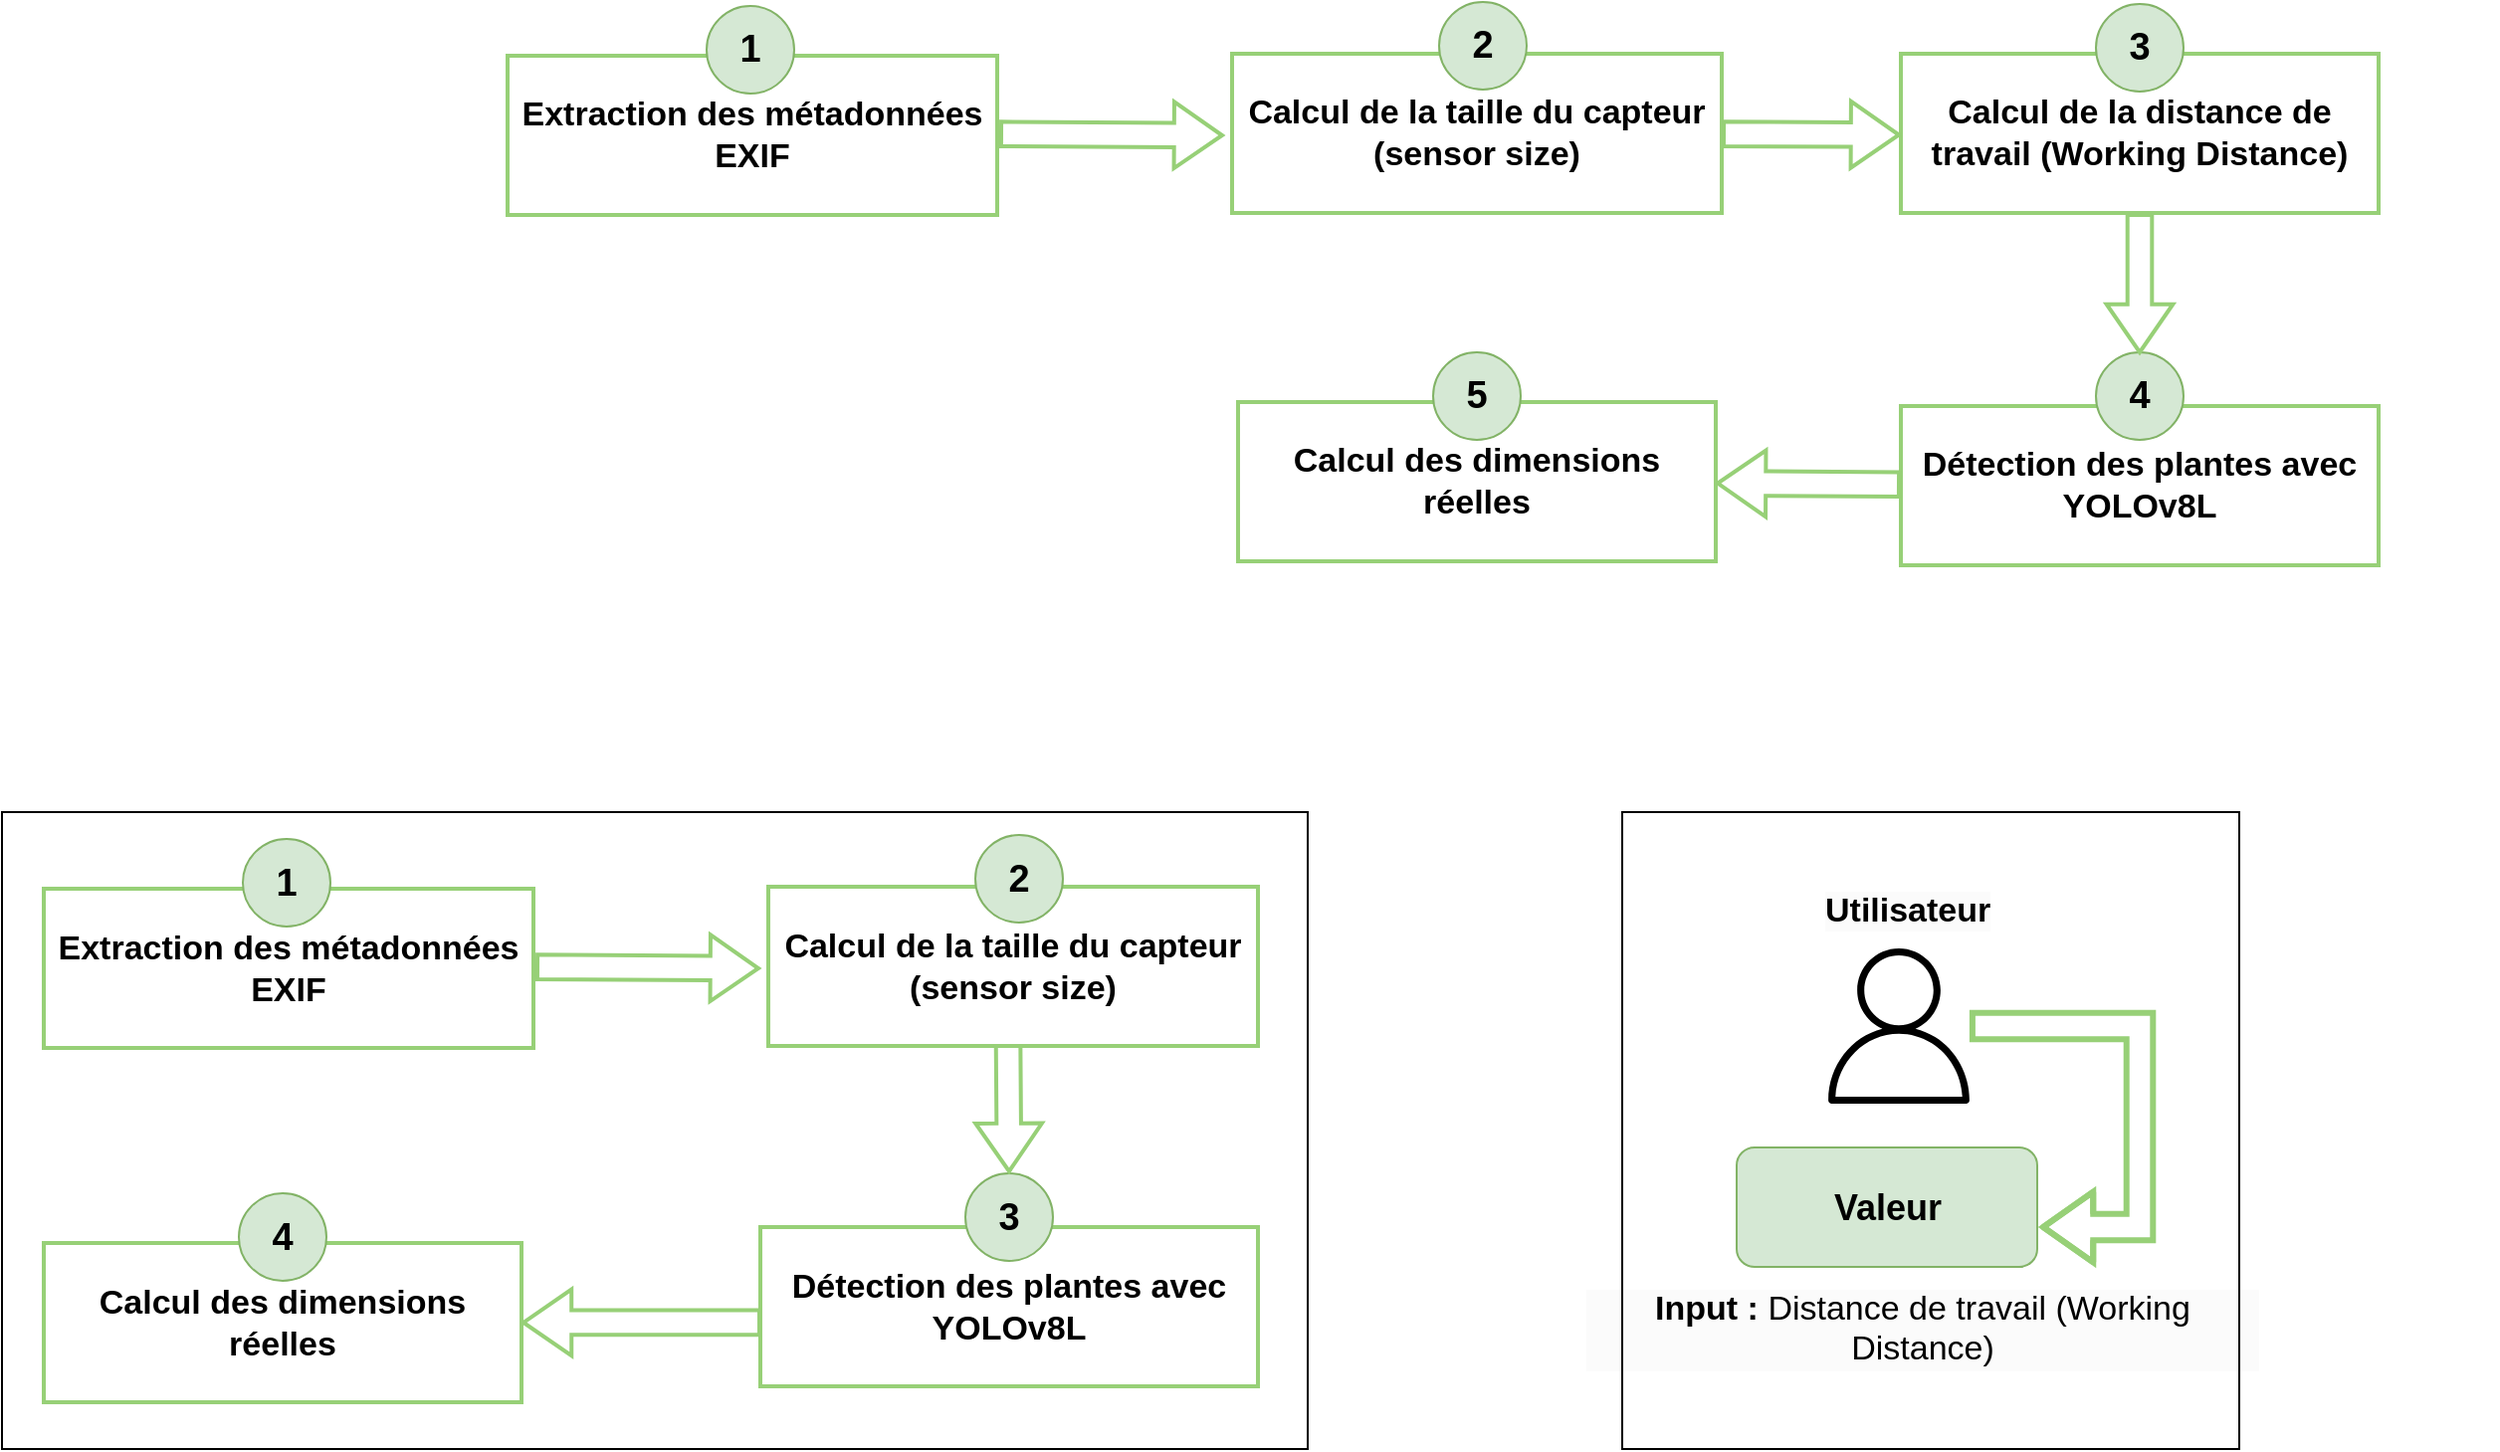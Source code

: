 <mxfile version="24.7.16">
  <diagram name="Page-1" id="AQaF876wp-JOgFHgPSV5">
    <mxGraphModel dx="2736" dy="964" grid="1" gridSize="10" guides="1" tooltips="1" connect="1" arrows="1" fold="1" page="1" pageScale="1" pageWidth="827" pageHeight="1169" math="0" shadow="0">
      <root>
        <mxCell id="0" />
        <mxCell id="1" parent="0" />
        <mxCell id="ulAnbBK6Fc82D0atliAh-1" value="&lt;p&gt;&lt;span style=&quot;font-size: 17px;&quot;&gt;&lt;b&gt;Extraction des métadonnées EXIF&lt;/b&gt;&lt;/span&gt;&lt;br&gt;&lt;/p&gt;" style="rounded=0;whiteSpace=wrap;html=1;strokeColor=#97D077;strokeWidth=2;" parent="1" vertex="1">
          <mxGeometry x="-70" y="290" width="246" height="80" as="geometry" />
        </mxCell>
        <mxCell id="ulAnbBK6Fc82D0atliAh-3" value="&lt;p&gt;&lt;span style=&quot;font-size: 17px;&quot;&gt;&lt;b&gt;Calcul de la taille du capteur (sensor size)&lt;/b&gt;&lt;/span&gt;&lt;br&gt;&lt;/p&gt;" style="rounded=0;whiteSpace=wrap;html=1;strokeColor=#97D077;strokeWidth=2;" parent="1" vertex="1">
          <mxGeometry x="294" y="289" width="246" height="80" as="geometry" />
        </mxCell>
        <mxCell id="ulAnbBK6Fc82D0atliAh-4" value="&lt;p&gt;&lt;/p&gt;&lt;ul style=&quot;forced-color-adjust: none; color: rgb(0, 0, 0); font-family: Helvetica; font-size: 12px; font-style: normal; font-variant-ligatures: normal; font-variant-caps: normal; font-weight: 400; letter-spacing: normal; orphans: 2; text-align: left; text-indent: 0px; text-transform: none; widows: 2; word-spacing: 0px; -webkit-text-stroke-width: 0px; white-space: normal; background-color: rgb(251, 251, 251); text-decoration-thickness: initial; text-decoration-style: initial; text-decoration-color: initial;&quot;&gt;&lt;/ul&gt;&lt;p&gt;&lt;/p&gt;&lt;p style=&quot;forced-color-adjust: none; color: rgb(0, 0, 0); font-family: Helvetica; font-size: 12px; font-style: normal; font-variant-ligatures: normal; font-variant-caps: normal; font-weight: 400; letter-spacing: normal; orphans: 2; text-indent: 0px; text-transform: none; widows: 2; word-spacing: 0px; -webkit-text-stroke-width: 0px; white-space: normal; background-color: rgb(251, 251, 251); text-decoration-thickness: initial; text-decoration-style: initial; text-decoration-color: initial;&quot;&gt;&lt;/p&gt;&lt;p&gt;&lt;/p&gt;&lt;p&gt;&lt;/p&gt;&lt;h3&gt;&lt;span style=&quot;font-size: 17px;&quot;&gt;Calcul de la distance de travail (Working Distance)&lt;/span&gt;&lt;br&gt;&lt;/h3&gt;" style="rounded=0;whiteSpace=wrap;html=1;strokeColor=#97D077;strokeWidth=2;" parent="1" vertex="1">
          <mxGeometry x="630" y="289" width="240" height="80" as="geometry" />
        </mxCell>
        <mxCell id="ulAnbBK6Fc82D0atliAh-12" value="&lt;font style=&quot;font-size: 19px;&quot;&gt;1&lt;/font&gt;" style="ellipse;whiteSpace=wrap;html=1;aspect=fixed;rotation=0;strokeColor=#82b366;gradientDirection=east;fillColor=#d5e8d4;rounded=0;pointerEvents=0;fontFamily=Helvetica;fontSize=16;spacingTop=4;spacingBottom=4;spacingLeft=4;spacingRight=4;points=[];fontStyle=1" parent="1" vertex="1">
          <mxGeometry x="30" y="265" width="44" height="44" as="geometry" />
        </mxCell>
        <mxCell id="ulAnbBK6Fc82D0atliAh-18" value="" style="shape=flexArrow;endArrow=classic;html=1;rounded=0;exitX=1;exitY=0.5;exitDx=0;exitDy=0;entryX=0;entryY=0.5;entryDx=0;entryDy=0;width=11.304;endSize=7.374;endWidth=19.055;strokeColor=#97D077;strokeWidth=2;" parent="1" edge="1">
          <mxGeometry width="50" height="50" relative="1" as="geometry">
            <mxPoint x="540" y="329.33" as="sourcePoint" />
            <mxPoint x="630" y="329.76" as="targetPoint" />
          </mxGeometry>
        </mxCell>
        <mxCell id="ulAnbBK6Fc82D0atliAh-20" value="" style="shape=flexArrow;endArrow=classic;html=1;rounded=0;exitX=1;exitY=0.5;exitDx=0;exitDy=0;width=11.304;endSize=7.374;endWidth=19.055;strokeColor=#97D077;strokeWidth=2;" parent="1" edge="1">
          <mxGeometry width="50" height="50" relative="1" as="geometry">
            <mxPoint x="177" y="329.33" as="sourcePoint" />
            <mxPoint x="290" y="330" as="targetPoint" />
          </mxGeometry>
        </mxCell>
        <mxCell id="7RIEwavFh2bJUpLPWVV9-1" value="&lt;p&gt;&lt;/p&gt;&lt;ul style=&quot;forced-color-adjust: none; color: rgb(0, 0, 0); font-family: Helvetica; font-size: 12px; font-style: normal; font-variant-ligatures: normal; font-variant-caps: normal; font-weight: 400; letter-spacing: normal; orphans: 2; text-align: left; text-indent: 0px; text-transform: none; widows: 2; word-spacing: 0px; -webkit-text-stroke-width: 0px; white-space: normal; background-color: rgb(251, 251, 251); text-decoration-thickness: initial; text-decoration-style: initial; text-decoration-color: initial;&quot;&gt;&lt;/ul&gt;&lt;p&gt;&lt;/p&gt;&lt;p style=&quot;forced-color-adjust: none; color: rgb(0, 0, 0); font-family: Helvetica; font-size: 12px; font-style: normal; font-variant-ligatures: normal; font-variant-caps: normal; font-weight: 400; letter-spacing: normal; orphans: 2; text-indent: 0px; text-transform: none; widows: 2; word-spacing: 0px; -webkit-text-stroke-width: 0px; white-space: normal; background-color: rgb(251, 251, 251); text-decoration-thickness: initial; text-decoration-style: initial; text-decoration-color: initial;&quot;&gt;&lt;/p&gt;&lt;p&gt;&lt;/p&gt;&lt;p&gt;&lt;/p&gt;&lt;h3&gt;&lt;span style=&quot;font-size: 17px;&quot;&gt;Détection des plantes avec YOLOv8L&lt;/span&gt;&lt;br&gt;&lt;/h3&gt;" style="rounded=0;whiteSpace=wrap;html=1;strokeColor=#97D077;strokeWidth=2;" vertex="1" parent="1">
          <mxGeometry x="630" y="466" width="240" height="80" as="geometry" />
        </mxCell>
        <mxCell id="7RIEwavFh2bJUpLPWVV9-8" value="&lt;p&gt;&lt;/p&gt;&lt;ul style=&quot;forced-color-adjust: none; color: rgb(0, 0, 0); font-family: Helvetica; font-size: 12px; font-style: normal; font-variant-ligatures: normal; font-variant-caps: normal; font-weight: 400; letter-spacing: normal; orphans: 2; text-align: left; text-indent: 0px; text-transform: none; widows: 2; word-spacing: 0px; -webkit-text-stroke-width: 0px; white-space: normal; background-color: rgb(251, 251, 251); text-decoration-thickness: initial; text-decoration-style: initial; text-decoration-color: initial;&quot;&gt;&lt;/ul&gt;&lt;p&gt;&lt;/p&gt;&lt;p style=&quot;forced-color-adjust: none; color: rgb(0, 0, 0); font-family: Helvetica; font-size: 12px; font-style: normal; font-variant-ligatures: normal; font-variant-caps: normal; font-weight: 400; letter-spacing: normal; orphans: 2; text-indent: 0px; text-transform: none; widows: 2; word-spacing: 0px; -webkit-text-stroke-width: 0px; white-space: normal; background-color: rgb(251, 251, 251); text-decoration-thickness: initial; text-decoration-style: initial; text-decoration-color: initial;&quot;&gt;&lt;/p&gt;&lt;p&gt;&lt;/p&gt;&lt;p&gt;&lt;/p&gt;&lt;h3&gt;&lt;span style=&quot;font-size: 17px;&quot;&gt;Calcul des dimensions réelles&lt;/span&gt;&lt;br&gt;&lt;/h3&gt;" style="rounded=0;whiteSpace=wrap;html=1;strokeColor=#97D077;strokeWidth=2;" vertex="1" parent="1">
          <mxGeometry x="297" y="464" width="240" height="80" as="geometry" />
        </mxCell>
        <mxCell id="7RIEwavFh2bJUpLPWVV9-11" value="&lt;font style=&quot;font-size: 19px;&quot;&gt;2&lt;/font&gt;" style="ellipse;whiteSpace=wrap;html=1;aspect=fixed;rotation=0;strokeColor=#82b366;gradientDirection=east;fillColor=#d5e8d4;rounded=0;pointerEvents=0;fontFamily=Helvetica;fontSize=16;spacingTop=4;spacingBottom=4;spacingLeft=4;spacingRight=4;points=[];fontStyle=1" vertex="1" parent="1">
          <mxGeometry x="398" y="263" width="44" height="44" as="geometry" />
        </mxCell>
        <mxCell id="7RIEwavFh2bJUpLPWVV9-12" value="&lt;font style=&quot;font-size: 19px;&quot;&gt;3&lt;/font&gt;" style="ellipse;whiteSpace=wrap;html=1;aspect=fixed;rotation=0;strokeColor=#82b366;gradientDirection=east;fillColor=#d5e8d4;rounded=0;pointerEvents=0;fontFamily=Helvetica;fontSize=16;spacingTop=4;spacingBottom=4;spacingLeft=4;spacingRight=4;points=[];fontStyle=1" vertex="1" parent="1">
          <mxGeometry x="728" y="264" width="44" height="44" as="geometry" />
        </mxCell>
        <mxCell id="7RIEwavFh2bJUpLPWVV9-13" value="&lt;font style=&quot;font-size: 19px;&quot;&gt;4&lt;/font&gt;" style="ellipse;whiteSpace=wrap;html=1;aspect=fixed;rotation=0;strokeColor=#82b366;gradientDirection=east;fillColor=#d5e8d4;rounded=0;pointerEvents=0;fontFamily=Helvetica;fontSize=16;spacingTop=4;spacingBottom=4;spacingLeft=4;spacingRight=4;points=[];fontStyle=1" vertex="1" parent="1">
          <mxGeometry x="728" y="439" width="44" height="44" as="geometry" />
        </mxCell>
        <mxCell id="7RIEwavFh2bJUpLPWVV9-14" value="&lt;font style=&quot;font-size: 19px;&quot;&gt;5&lt;/font&gt;" style="ellipse;whiteSpace=wrap;html=1;aspect=fixed;rotation=0;strokeColor=#82b366;gradientDirection=east;fillColor=#d5e8d4;rounded=0;pointerEvents=0;fontFamily=Helvetica;fontSize=16;spacingTop=4;spacingBottom=4;spacingLeft=4;spacingRight=4;points=[];fontStyle=1" vertex="1" parent="1">
          <mxGeometry x="395" y="439" width="44" height="44" as="geometry" />
        </mxCell>
        <mxCell id="7RIEwavFh2bJUpLPWVV9-15" value="" style="shape=flexArrow;endArrow=classic;html=1;rounded=0;exitX=0.5;exitY=1;exitDx=0;exitDy=0;width=11.304;endSize=7.374;endWidth=19.055;strokeColor=#97D077;strokeWidth=2;" edge="1" parent="1" source="ulAnbBK6Fc82D0atliAh-4">
          <mxGeometry width="50" height="50" relative="1" as="geometry">
            <mxPoint x="737" y="370.0" as="sourcePoint" />
            <mxPoint x="750" y="440" as="targetPoint" />
          </mxGeometry>
        </mxCell>
        <mxCell id="7RIEwavFh2bJUpLPWVV9-16" value="" style="shape=flexArrow;endArrow=classic;html=1;rounded=0;exitX=1;exitY=0.5;exitDx=0;exitDy=0;width=11.304;endSize=7.374;endWidth=19.055;strokeColor=#97D077;strokeWidth=2;" edge="1" parent="1" target="7RIEwavFh2bJUpLPWVV9-8">
          <mxGeometry width="50" height="50" relative="1" as="geometry">
            <mxPoint x="630" y="505.37" as="sourcePoint" />
            <mxPoint x="540" y="506" as="targetPoint" />
          </mxGeometry>
        </mxCell>
        <mxCell id="7RIEwavFh2bJUpLPWVV9-17" value="&lt;p&gt;&lt;span style=&quot;font-size: 17px;&quot;&gt;&lt;b&gt;Extraction des métadonnées EXIF&lt;/b&gt;&lt;/span&gt;&lt;br&gt;&lt;/p&gt;" style="rounded=0;whiteSpace=wrap;html=1;strokeColor=#97D077;strokeWidth=2;" vertex="1" parent="1">
          <mxGeometry x="-303" y="708.5" width="246" height="80" as="geometry" />
        </mxCell>
        <mxCell id="7RIEwavFh2bJUpLPWVV9-18" value="&lt;p&gt;&lt;span style=&quot;font-size: 17px;&quot;&gt;&lt;b&gt;Calcul de la taille du capteur (sensor size)&lt;/b&gt;&lt;/span&gt;&lt;br&gt;&lt;/p&gt;" style="rounded=0;whiteSpace=wrap;html=1;strokeColor=#97D077;strokeWidth=2;" vertex="1" parent="1">
          <mxGeometry x="61" y="707.5" width="246" height="80" as="geometry" />
        </mxCell>
        <mxCell id="7RIEwavFh2bJUpLPWVV9-20" value="&lt;font style=&quot;font-size: 19px;&quot;&gt;1&lt;/font&gt;" style="ellipse;whiteSpace=wrap;html=1;aspect=fixed;rotation=0;strokeColor=#82b366;gradientDirection=east;fillColor=#d5e8d4;rounded=0;pointerEvents=0;fontFamily=Helvetica;fontSize=16;spacingTop=4;spacingBottom=4;spacingLeft=4;spacingRight=4;points=[];fontStyle=1" vertex="1" parent="1">
          <mxGeometry x="-203" y="683.5" width="44" height="44" as="geometry" />
        </mxCell>
        <mxCell id="7RIEwavFh2bJUpLPWVV9-22" value="" style="shape=flexArrow;endArrow=classic;html=1;rounded=0;exitX=1;exitY=0.5;exitDx=0;exitDy=0;width=11.304;endSize=7.374;endWidth=19.055;strokeColor=#97D077;strokeWidth=2;" edge="1" parent="1">
          <mxGeometry width="50" height="50" relative="1" as="geometry">
            <mxPoint x="-56" y="747.83" as="sourcePoint" />
            <mxPoint x="57" y="748.5" as="targetPoint" />
          </mxGeometry>
        </mxCell>
        <mxCell id="7RIEwavFh2bJUpLPWVV9-23" value="&lt;p&gt;&lt;/p&gt;&lt;ul style=&quot;forced-color-adjust: none; color: rgb(0, 0, 0); font-family: Helvetica; font-size: 12px; font-style: normal; font-variant-ligatures: normal; font-variant-caps: normal; font-weight: 400; letter-spacing: normal; orphans: 2; text-align: left; text-indent: 0px; text-transform: none; widows: 2; word-spacing: 0px; -webkit-text-stroke-width: 0px; white-space: normal; background-color: rgb(251, 251, 251); text-decoration-thickness: initial; text-decoration-style: initial; text-decoration-color: initial;&quot;&gt;&lt;/ul&gt;&lt;p&gt;&lt;/p&gt;&lt;p style=&quot;forced-color-adjust: none; color: rgb(0, 0, 0); font-family: Helvetica; font-size: 12px; font-style: normal; font-variant-ligatures: normal; font-variant-caps: normal; font-weight: 400; letter-spacing: normal; orphans: 2; text-indent: 0px; text-transform: none; widows: 2; word-spacing: 0px; -webkit-text-stroke-width: 0px; white-space: normal; background-color: rgb(251, 251, 251); text-decoration-thickness: initial; text-decoration-style: initial; text-decoration-color: initial;&quot;&gt;&lt;/p&gt;&lt;p&gt;&lt;/p&gt;&lt;p&gt;&lt;/p&gt;&lt;h3&gt;&lt;span style=&quot;font-size: 17px;&quot;&gt;Détection des plantes avec YOLOv8L&lt;/span&gt;&lt;br&gt;&lt;/h3&gt;" style="rounded=0;whiteSpace=wrap;html=1;strokeColor=#97D077;strokeWidth=2;" vertex="1" parent="1">
          <mxGeometry x="57" y="878.5" width="250" height="80" as="geometry" />
        </mxCell>
        <mxCell id="7RIEwavFh2bJUpLPWVV9-24" value="&lt;p&gt;&lt;/p&gt;&lt;ul style=&quot;forced-color-adjust: none; color: rgb(0, 0, 0); font-family: Helvetica; font-size: 12px; font-style: normal; font-variant-ligatures: normal; font-variant-caps: normal; font-weight: 400; letter-spacing: normal; orphans: 2; text-align: left; text-indent: 0px; text-transform: none; widows: 2; word-spacing: 0px; -webkit-text-stroke-width: 0px; white-space: normal; background-color: rgb(251, 251, 251); text-decoration-thickness: initial; text-decoration-style: initial; text-decoration-color: initial;&quot;&gt;&lt;/ul&gt;&lt;p&gt;&lt;/p&gt;&lt;p style=&quot;forced-color-adjust: none; color: rgb(0, 0, 0); font-family: Helvetica; font-size: 12px; font-style: normal; font-variant-ligatures: normal; font-variant-caps: normal; font-weight: 400; letter-spacing: normal; orphans: 2; text-indent: 0px; text-transform: none; widows: 2; word-spacing: 0px; -webkit-text-stroke-width: 0px; white-space: normal; background-color: rgb(251, 251, 251); text-decoration-thickness: initial; text-decoration-style: initial; text-decoration-color: initial;&quot;&gt;&lt;/p&gt;&lt;p&gt;&lt;/p&gt;&lt;p&gt;&lt;/p&gt;&lt;h3&gt;&lt;span style=&quot;font-size: 17px;&quot;&gt;Calcul des dimensions réelles&lt;/span&gt;&lt;br&gt;&lt;/h3&gt;" style="rounded=0;whiteSpace=wrap;html=1;strokeColor=#97D077;strokeWidth=2;" vertex="1" parent="1">
          <mxGeometry x="-303" y="886.5" width="240" height="80" as="geometry" />
        </mxCell>
        <mxCell id="7RIEwavFh2bJUpLPWVV9-25" value="&lt;font style=&quot;font-size: 19px;&quot;&gt;2&lt;/font&gt;" style="ellipse;whiteSpace=wrap;html=1;aspect=fixed;rotation=0;strokeColor=#82b366;gradientDirection=east;fillColor=#d5e8d4;rounded=0;pointerEvents=0;fontFamily=Helvetica;fontSize=16;spacingTop=4;spacingBottom=4;spacingLeft=4;spacingRight=4;points=[];fontStyle=1" vertex="1" parent="1">
          <mxGeometry x="165" y="681.5" width="44" height="44" as="geometry" />
        </mxCell>
        <mxCell id="7RIEwavFh2bJUpLPWVV9-27" value="&lt;font style=&quot;font-size: 19px;&quot;&gt;3&lt;/font&gt;" style="ellipse;whiteSpace=wrap;html=1;aspect=fixed;rotation=0;strokeColor=#82b366;gradientDirection=east;fillColor=#d5e8d4;rounded=0;pointerEvents=0;fontFamily=Helvetica;fontSize=16;spacingTop=4;spacingBottom=4;spacingLeft=4;spacingRight=4;points=[];fontStyle=1" vertex="1" parent="1">
          <mxGeometry x="160" y="851.5" width="44" height="44" as="geometry" />
        </mxCell>
        <mxCell id="7RIEwavFh2bJUpLPWVV9-28" value="&lt;font style=&quot;font-size: 19px;&quot;&gt;4&lt;/font&gt;" style="ellipse;whiteSpace=wrap;html=1;aspect=fixed;rotation=0;strokeColor=#82b366;gradientDirection=east;fillColor=#d5e8d4;rounded=0;pointerEvents=0;fontFamily=Helvetica;fontSize=16;spacingTop=4;spacingBottom=4;spacingLeft=4;spacingRight=4;points=[];fontStyle=1" vertex="1" parent="1">
          <mxGeometry x="-205" y="861.5" width="44" height="44" as="geometry" />
        </mxCell>
        <mxCell id="7RIEwavFh2bJUpLPWVV9-30" value="" style="shape=flexArrow;endArrow=classic;html=1;rounded=0;width=11.304;endSize=7.374;endWidth=19.055;strokeColor=#97D077;strokeWidth=2;exitX=0.002;exitY=0.599;exitDx=0;exitDy=0;exitPerimeter=0;" edge="1" parent="1" target="7RIEwavFh2bJUpLPWVV9-24" source="7RIEwavFh2bJUpLPWVV9-23">
          <mxGeometry width="50" height="50" relative="1" as="geometry">
            <mxPoint x="47" y="927.5" as="sourcePoint" />
            <mxPoint x="-60" y="928.5" as="targetPoint" />
          </mxGeometry>
        </mxCell>
        <mxCell id="7RIEwavFh2bJUpLPWVV9-32" value="" style="shape=flexArrow;endArrow=classic;html=1;rounded=0;exitX=1;exitY=0.5;exitDx=0;exitDy=0;width=11.304;endSize=7.374;endWidth=19.055;strokeColor=#97D077;strokeWidth=2;" edge="1" parent="1">
          <mxGeometry width="50" height="50" relative="1" as="geometry">
            <mxPoint x="181.52" y="786.5" as="sourcePoint" />
            <mxPoint x="182" y="851.5" as="targetPoint" />
          </mxGeometry>
        </mxCell>
        <mxCell id="7RIEwavFh2bJUpLPWVV9-36" value="" style="sketch=0;outlineConnect=0;fillColor=#000000;strokeColor=#000000;dashed=0;verticalLabelPosition=bottom;verticalAlign=top;align=center;html=1;fontSize=12;fontStyle=0;aspect=fixed;pointerEvents=1;shape=mxgraph.aws4.user;" vertex="1" parent="1">
          <mxGeometry x="590" y="738.5" width="78" height="78" as="geometry" />
        </mxCell>
        <mxCell id="7RIEwavFh2bJUpLPWVV9-37" value="&lt;h3&gt;&lt;font style=&quot;font-size: 18px;&quot;&gt;Valeur&lt;/font&gt;&lt;/h3&gt;" style="rounded=1;whiteSpace=wrap;html=1;fillColor=#d5e8d4;strokeColor=#82b366;" vertex="1" parent="1">
          <mxGeometry x="547.5" y="838.5" width="151" height="60" as="geometry" />
        </mxCell>
        <mxCell id="7RIEwavFh2bJUpLPWVV9-38" value="&lt;h3 style=&quot;forced-color-adjust: none; color: rgb(0, 0, 0); font-family: Helvetica; font-style: normal; font-variant-ligatures: normal; font-variant-caps: normal; letter-spacing: normal; orphans: 2; text-align: center; text-indent: 0px; text-transform: none; widows: 2; word-spacing: 0px; -webkit-text-stroke-width: 0px; white-space: normal; background-color: rgb(251, 251, 251); text-decoration-thickness: initial; text-decoration-style: initial; text-decoration-color: initial;&quot;&gt;&lt;span style=&quot;forced-color-adjust: none; font-size: 17px;&quot;&gt;Input :&amp;nbsp;&lt;/span&gt;&lt;span style=&quot;font-size: 17px; font-weight: normal;&quot;&gt;Distance de travail (Working Distance)&lt;/span&gt;&lt;/h3&gt;" style="text;whiteSpace=wrap;html=1;" vertex="1" parent="1">
          <mxGeometry x="470" y="888.5" width="340" height="70" as="geometry" />
        </mxCell>
        <mxCell id="7RIEwavFh2bJUpLPWVV9-41" value="" style="shape=flexArrow;endArrow=classic;html=1;rounded=0;width=11.304;endSize=7.374;endWidth=19.055;strokeColor=#97D077;strokeWidth=3;edgeStyle=elbowEdgeStyle;" edge="1" parent="1" source="7RIEwavFh2bJUpLPWVV9-36">
          <mxGeometry width="50" height="50" relative="1" as="geometry">
            <mxPoint x="680" y="767.5" as="sourcePoint" />
            <mxPoint x="700" y="878.5" as="targetPoint" />
            <Array as="points">
              <mxPoint x="750" y="818.5" />
            </Array>
          </mxGeometry>
        </mxCell>
        <mxCell id="7RIEwavFh2bJUpLPWVV9-44" value="&lt;h3 style=&quot;forced-color-adjust: none; color: rgb(0, 0, 0); font-family: Helvetica; font-style: normal; font-variant-ligatures: normal; font-variant-caps: normal; letter-spacing: normal; orphans: 2; text-align: center; text-indent: 0px; text-transform: none; widows: 2; word-spacing: 0px; -webkit-text-stroke-width: 0px; white-space: normal; background-color: rgb(251, 251, 251); text-decoration-thickness: initial; text-decoration-style: initial; text-decoration-color: initial;&quot;&gt;&lt;span style=&quot;font-size: 17px;&quot;&gt;Utilisateur&lt;/span&gt;&lt;/h3&gt;" style="text;whiteSpace=wrap;html=1;" vertex="1" parent="1">
          <mxGeometry x="590" y="688.5" width="340" height="70" as="geometry" />
        </mxCell>
        <mxCell id="7RIEwavFh2bJUpLPWVV9-46" value="" style="rounded=0;whiteSpace=wrap;html=1;fillColor=none;" vertex="1" parent="1">
          <mxGeometry x="490" y="670" width="310" height="320" as="geometry" />
        </mxCell>
        <mxCell id="7RIEwavFh2bJUpLPWVV9-47" value="" style="rounded=0;whiteSpace=wrap;html=1;fillColor=none;" vertex="1" parent="1">
          <mxGeometry x="-324" y="670" width="656" height="320" as="geometry" />
        </mxCell>
        <mxCell id="7RIEwavFh2bJUpLPWVV9-49" value="" style="shape=image;verticalLabelPosition=bottom;labelBackgroundColor=default;verticalAlign=top;aspect=fixed;imageAspect=0;image=https://cdn-icons-png.flaticon.com/512/9989/9989228.png;" vertex="1" parent="1">
          <mxGeometry x="369" y="782.5" width="86.5" height="86.5" as="geometry" />
        </mxCell>
      </root>
    </mxGraphModel>
  </diagram>
</mxfile>
